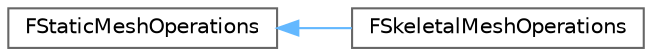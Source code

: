 digraph "Graphical Class Hierarchy"
{
 // INTERACTIVE_SVG=YES
 // LATEX_PDF_SIZE
  bgcolor="transparent";
  edge [fontname=Helvetica,fontsize=10,labelfontname=Helvetica,labelfontsize=10];
  node [fontname=Helvetica,fontsize=10,shape=box,height=0.2,width=0.4];
  rankdir="LR";
  Node0 [id="Node000000",label="FStaticMeshOperations",height=0.2,width=0.4,color="grey40", fillcolor="white", style="filled",URL="$d6/ddc/classFStaticMeshOperations.html",tooltip=" "];
  Node0 -> Node1 [id="edge5152_Node000000_Node000001",dir="back",color="steelblue1",style="solid",tooltip=" "];
  Node1 [id="Node000001",label="FSkeletalMeshOperations",height=0.2,width=0.4,color="grey40", fillcolor="white", style="filled",URL="$d6/d5d/classFSkeletalMeshOperations.html",tooltip=" "];
}
